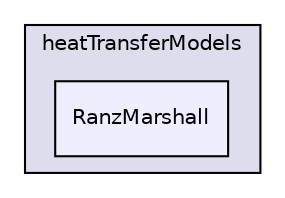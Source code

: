 digraph "applications/solvers/multiphase/multiphaseEulerFoam/interfacialModels/heatTransferModels/RanzMarshall" {
  bgcolor=transparent;
  compound=true
  node [ fontsize="10", fontname="Helvetica"];
  edge [ labelfontsize="10", labelfontname="Helvetica"];
  subgraph clusterdir_7276c28f8327863bb57304a41d4ead16 {
    graph [ bgcolor="#ddddee", pencolor="black", label="heatTransferModels" fontname="Helvetica", fontsize="10", URL="dir_7276c28f8327863bb57304a41d4ead16.html"]
  dir_7f34c585d73384fa121685588a8c9086 [shape=box, label="RanzMarshall", style="filled", fillcolor="#eeeeff", pencolor="black", URL="dir_7f34c585d73384fa121685588a8c9086.html"];
  }
}
